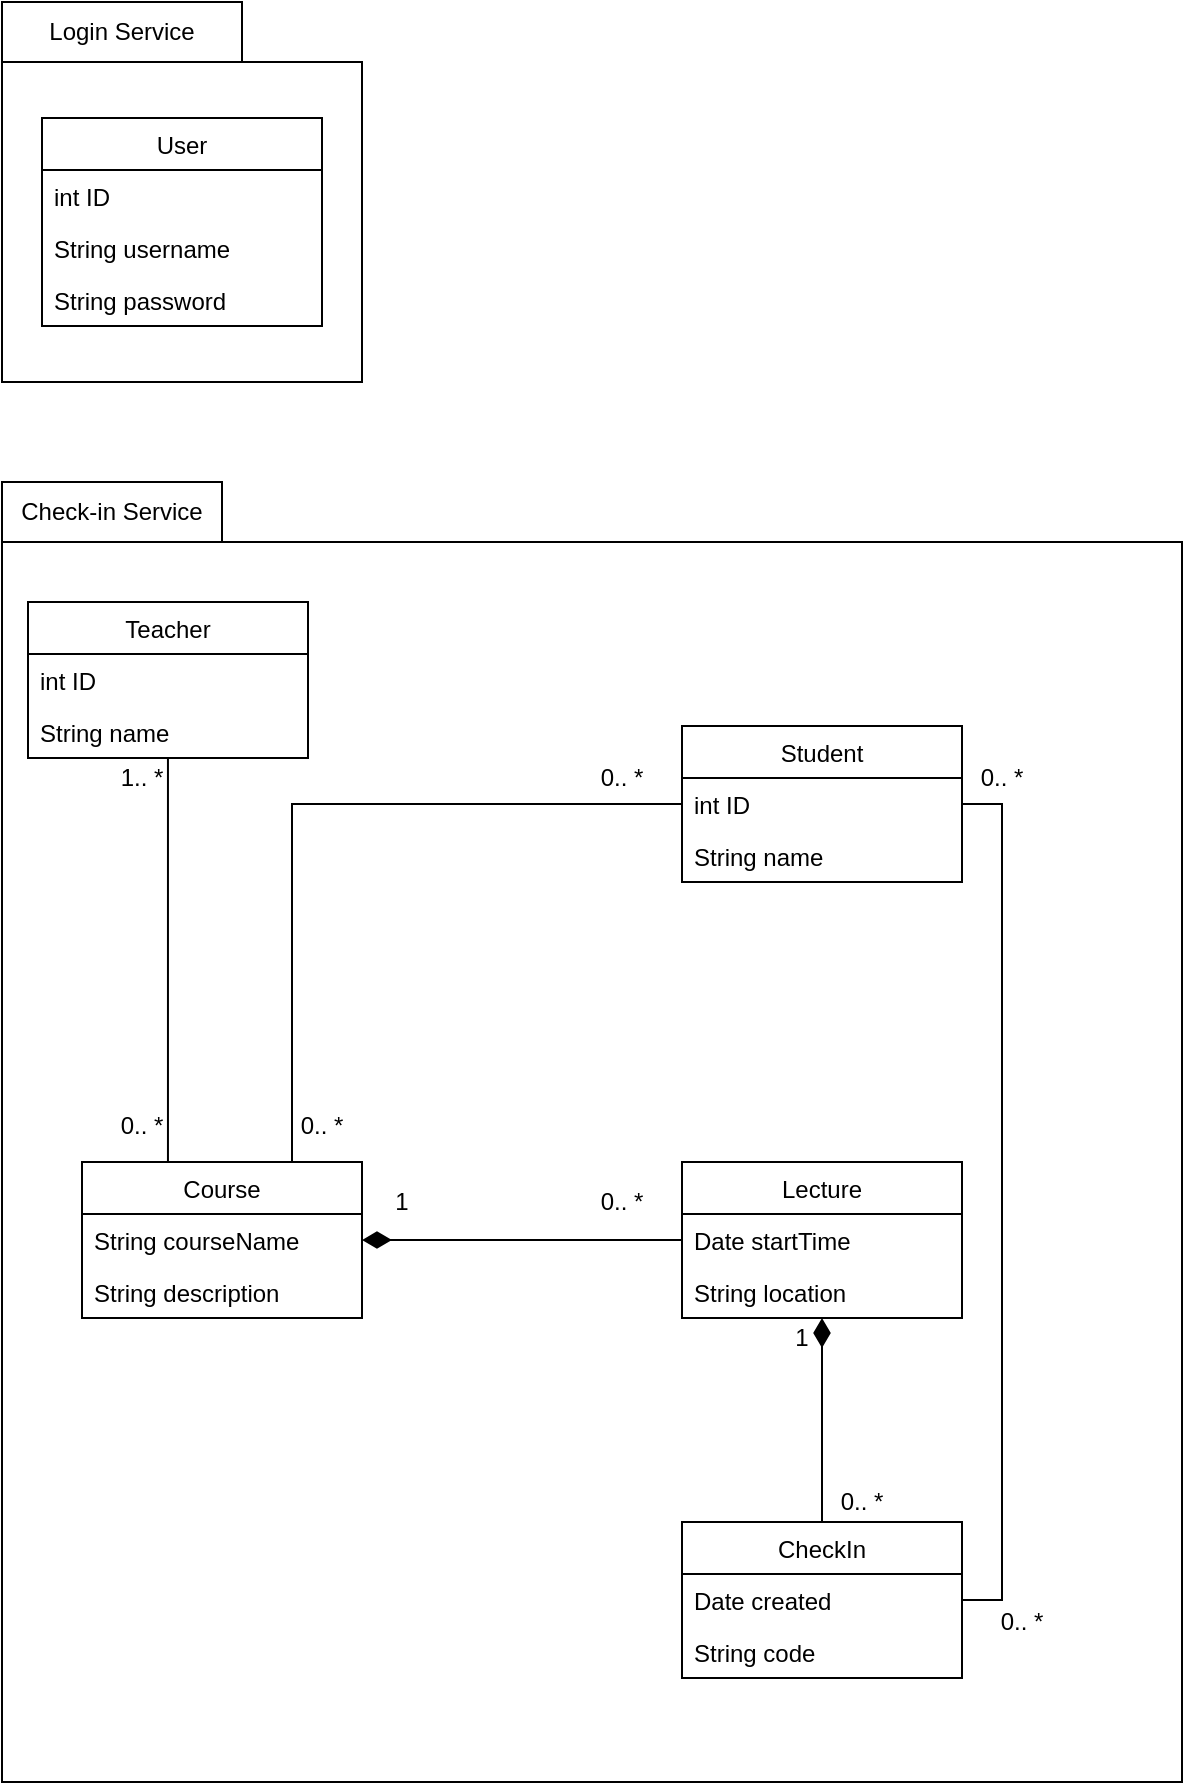 <mxfile version="15.3.1" type="github">
  <diagram id="C5RBs43oDa-KdzZeNtuy" name="Page-1">
    <mxGraphModel dx="1646" dy="891" grid="1" gridSize="10" guides="1" tooltips="1" connect="1" arrows="1" fold="1" page="1" pageScale="1" pageWidth="827" pageHeight="1169" math="0" shadow="0">
      <root>
        <mxCell id="WIyWlLk6GJQsqaUBKTNV-0" />
        <mxCell id="WIyWlLk6GJQsqaUBKTNV-1" parent="WIyWlLk6GJQsqaUBKTNV-0" />
        <mxCell id="OqyqbeQfo_utEwE19FD3-31" value="" style="rounded=0;whiteSpace=wrap;html=1;fillColor=none;" parent="WIyWlLk6GJQsqaUBKTNV-1" vertex="1">
          <mxGeometry x="50" y="80" width="180" height="160" as="geometry" />
        </mxCell>
        <mxCell id="OqyqbeQfo_utEwE19FD3-34" value="" style="rounded=0;whiteSpace=wrap;html=1;fillColor=none;" parent="WIyWlLk6GJQsqaUBKTNV-1" vertex="1">
          <mxGeometry x="50" y="320" width="590" height="620" as="geometry" />
        </mxCell>
        <mxCell id="mqfXWWTs0hodroWTHxcf-3" style="edgeStyle=orthogonalEdgeStyle;rounded=0;orthogonalLoop=1;jettySize=auto;html=1;entryX=0.5;entryY=0;entryDx=0;entryDy=0;startArrow=diamondThin;startFill=1;endArrow=none;endFill=0;endSize=12;exitX=0.5;exitY=1;exitDx=0;exitDy=0;startSize=12;" edge="1" parent="WIyWlLk6GJQsqaUBKTNV-1" source="mqfXWWTs0hodroWTHxcf-25" target="mqfXWWTs0hodroWTHxcf-30">
          <mxGeometry relative="1" as="geometry">
            <mxPoint x="740" y="711" as="sourcePoint" />
            <mxPoint x="460" y="780" as="targetPoint" />
          </mxGeometry>
        </mxCell>
        <mxCell id="OqyqbeQfo_utEwE19FD3-32" value="Login Service" style="rounded=0;whiteSpace=wrap;html=1;fillColor=none;" parent="WIyWlLk6GJQsqaUBKTNV-1" vertex="1">
          <mxGeometry x="50" y="50" width="120" height="30" as="geometry" />
        </mxCell>
        <mxCell id="OqyqbeQfo_utEwE19FD3-33" value="Check-in Service" style="rounded=0;whiteSpace=wrap;html=1;fillColor=none;" parent="WIyWlLk6GJQsqaUBKTNV-1" vertex="1">
          <mxGeometry x="50" y="290" width="110" height="30" as="geometry" />
        </mxCell>
        <mxCell id="OqyqbeQfo_utEwE19FD3-40" value="1" style="text;html=1;strokeColor=none;fillColor=none;align=center;verticalAlign=middle;whiteSpace=wrap;rounded=0;" parent="WIyWlLk6GJQsqaUBKTNV-1" vertex="1">
          <mxGeometry x="230" y="640" width="40" height="20" as="geometry" />
        </mxCell>
        <mxCell id="OqyqbeQfo_utEwE19FD3-41" value="0.. *" style="text;html=1;strokeColor=none;fillColor=none;align=center;verticalAlign=middle;whiteSpace=wrap;rounded=0;" parent="WIyWlLk6GJQsqaUBKTNV-1" vertex="1">
          <mxGeometry x="340" y="640" width="40" height="20" as="geometry" />
        </mxCell>
        <mxCell id="OqyqbeQfo_utEwE19FD3-46" value="0.. *" style="text;html=1;strokeColor=none;fillColor=none;align=center;verticalAlign=middle;whiteSpace=wrap;rounded=0;" parent="WIyWlLk6GJQsqaUBKTNV-1" vertex="1">
          <mxGeometry x="100" y="602" width="40" height="20" as="geometry" />
        </mxCell>
        <mxCell id="OqyqbeQfo_utEwE19FD3-47" value="1.. *" style="text;html=1;strokeColor=none;fillColor=none;align=center;verticalAlign=middle;whiteSpace=wrap;rounded=0;" parent="WIyWlLk6GJQsqaUBKTNV-1" vertex="1">
          <mxGeometry x="100" y="428" width="40" height="20" as="geometry" />
        </mxCell>
        <mxCell id="OqyqbeQfo_utEwE19FD3-48" value="0.. *" style="text;html=1;strokeColor=none;fillColor=none;align=center;verticalAlign=middle;whiteSpace=wrap;rounded=0;" parent="WIyWlLk6GJQsqaUBKTNV-1" vertex="1">
          <mxGeometry x="190" y="602" width="40" height="20" as="geometry" />
        </mxCell>
        <mxCell id="OqyqbeQfo_utEwE19FD3-57" value="1" style="text;html=1;strokeColor=none;fillColor=none;align=center;verticalAlign=middle;whiteSpace=wrap;rounded=0;" parent="WIyWlLk6GJQsqaUBKTNV-1" vertex="1">
          <mxGeometry x="430" y="708" width="40" height="20" as="geometry" />
        </mxCell>
        <mxCell id="OqyqbeQfo_utEwE19FD3-58" value="0.. *" style="text;html=1;strokeColor=none;fillColor=none;align=center;verticalAlign=middle;whiteSpace=wrap;rounded=0;" parent="WIyWlLk6GJQsqaUBKTNV-1" vertex="1">
          <mxGeometry x="460" y="790" width="40" height="20" as="geometry" />
        </mxCell>
        <mxCell id="OqyqbeQfo_utEwE19FD3-62" value="0.. *" style="text;html=1;strokeColor=none;fillColor=none;align=center;verticalAlign=middle;whiteSpace=wrap;rounded=0;" parent="WIyWlLk6GJQsqaUBKTNV-1" vertex="1">
          <mxGeometry x="530" y="428" width="40" height="20" as="geometry" />
        </mxCell>
        <mxCell id="OqyqbeQfo_utEwE19FD3-63" value="0.. *" style="text;html=1;strokeColor=none;fillColor=none;align=center;verticalAlign=middle;whiteSpace=wrap;rounded=0;" parent="WIyWlLk6GJQsqaUBKTNV-1" vertex="1">
          <mxGeometry x="540" y="850" width="40" height="20" as="geometry" />
        </mxCell>
        <mxCell id="mqfXWWTs0hodroWTHxcf-0" value="0.. *" style="text;html=1;strokeColor=none;fillColor=none;align=center;verticalAlign=middle;whiteSpace=wrap;rounded=0;" vertex="1" parent="WIyWlLk6GJQsqaUBKTNV-1">
          <mxGeometry x="340" y="428" width="40" height="20" as="geometry" />
        </mxCell>
        <mxCell id="mqfXWWTs0hodroWTHxcf-2" style="edgeStyle=orthogonalEdgeStyle;rounded=0;orthogonalLoop=1;jettySize=auto;html=1;entryX=0;entryY=0.5;entryDx=0;entryDy=0;startArrow=diamondThin;startFill=1;endArrow=none;endFill=0;endSize=12;exitX=1;exitY=0.5;exitDx=0;exitDy=0;startSize=12;" edge="1" parent="WIyWlLk6GJQsqaUBKTNV-1" source="mqfXWWTs0hodroWTHxcf-21" target="mqfXWWTs0hodroWTHxcf-26">
          <mxGeometry relative="1" as="geometry">
            <mxPoint x="220" y="661" as="sourcePoint" />
            <mxPoint x="380" y="661" as="targetPoint" />
          </mxGeometry>
        </mxCell>
        <mxCell id="mqfXWWTs0hodroWTHxcf-13" style="edgeStyle=orthogonalEdgeStyle;rounded=0;orthogonalLoop=1;jettySize=auto;html=1;entryX=0.307;entryY=0;entryDx=0;entryDy=0;startArrow=none;startFill=0;endArrow=none;endFill=0;endSize=12;entryPerimeter=0;" edge="1" parent="WIyWlLk6GJQsqaUBKTNV-1" source="mqfXWWTs0hodroWTHxcf-9" target="mqfXWWTs0hodroWTHxcf-20">
          <mxGeometry relative="1" as="geometry">
            <mxPoint x="140" y="570" as="targetPoint" />
          </mxGeometry>
        </mxCell>
        <mxCell id="mqfXWWTs0hodroWTHxcf-9" value="Teacher" style="swimlane;fontStyle=0;childLayout=stackLayout;horizontal=1;startSize=26;fillColor=none;horizontalStack=0;resizeParent=1;resizeParentMax=0;resizeLast=0;collapsible=1;marginBottom=0;" vertex="1" parent="WIyWlLk6GJQsqaUBKTNV-1">
          <mxGeometry x="63" y="350" width="140" height="78" as="geometry" />
        </mxCell>
        <mxCell id="mqfXWWTs0hodroWTHxcf-10" value="int ID" style="text;strokeColor=none;fillColor=none;align=left;verticalAlign=top;spacingLeft=4;spacingRight=4;overflow=hidden;rotatable=0;points=[[0,0.5],[1,0.5]];portConstraint=eastwest;" vertex="1" parent="mqfXWWTs0hodroWTHxcf-9">
          <mxGeometry y="26" width="140" height="26" as="geometry" />
        </mxCell>
        <mxCell id="mqfXWWTs0hodroWTHxcf-11" value="String name" style="text;strokeColor=none;fillColor=none;align=left;verticalAlign=top;spacingLeft=4;spacingRight=4;overflow=hidden;rotatable=0;points=[[0,0.5],[1,0.5]];portConstraint=eastwest;" vertex="1" parent="mqfXWWTs0hodroWTHxcf-9">
          <mxGeometry y="52" width="140" height="26" as="geometry" />
        </mxCell>
        <mxCell id="mqfXWWTs0hodroWTHxcf-17" style="edgeStyle=orthogonalEdgeStyle;rounded=0;orthogonalLoop=1;jettySize=auto;html=1;entryX=0.75;entryY=0;entryDx=0;entryDy=0;startArrow=none;startFill=0;endArrow=none;endFill=0;endSize=12;" edge="1" parent="WIyWlLk6GJQsqaUBKTNV-1" source="mqfXWWTs0hodroWTHxcf-14" target="mqfXWWTs0hodroWTHxcf-20">
          <mxGeometry relative="1" as="geometry">
            <mxPoint x="172" y="570" as="targetPoint" />
          </mxGeometry>
        </mxCell>
        <mxCell id="mqfXWWTs0hodroWTHxcf-14" value="Student" style="swimlane;fontStyle=0;childLayout=stackLayout;horizontal=1;startSize=26;fillColor=none;horizontalStack=0;resizeParent=1;resizeParentMax=0;resizeLast=0;collapsible=1;marginBottom=0;" vertex="1" parent="WIyWlLk6GJQsqaUBKTNV-1">
          <mxGeometry x="390" y="412" width="140" height="78" as="geometry" />
        </mxCell>
        <mxCell id="mqfXWWTs0hodroWTHxcf-15" value="int ID" style="text;strokeColor=none;fillColor=none;align=left;verticalAlign=top;spacingLeft=4;spacingRight=4;overflow=hidden;rotatable=0;points=[[0,0.5],[1,0.5]];portConstraint=eastwest;" vertex="1" parent="mqfXWWTs0hodroWTHxcf-14">
          <mxGeometry y="26" width="140" height="26" as="geometry" />
        </mxCell>
        <mxCell id="mqfXWWTs0hodroWTHxcf-16" value="String name" style="text;strokeColor=none;fillColor=none;align=left;verticalAlign=top;spacingLeft=4;spacingRight=4;overflow=hidden;rotatable=0;points=[[0,0.5],[1,0.5]];portConstraint=eastwest;" vertex="1" parent="mqfXWWTs0hodroWTHxcf-14">
          <mxGeometry y="52" width="140" height="26" as="geometry" />
        </mxCell>
        <mxCell id="mqfXWWTs0hodroWTHxcf-19" style="edgeStyle=orthogonalEdgeStyle;rounded=0;orthogonalLoop=1;jettySize=auto;html=1;exitX=1;exitY=0.5;exitDx=0;exitDy=0;entryX=1;entryY=0.5;entryDx=0;entryDy=0;startArrow=none;startFill=0;endArrow=none;endFill=0;endSize=12;" edge="1" parent="WIyWlLk6GJQsqaUBKTNV-1" source="mqfXWWTs0hodroWTHxcf-15" target="mqfXWWTs0hodroWTHxcf-31">
          <mxGeometry relative="1" as="geometry">
            <mxPoint x="540" y="845" as="targetPoint" />
          </mxGeometry>
        </mxCell>
        <mxCell id="mqfXWWTs0hodroWTHxcf-20" value="Course" style="swimlane;fontStyle=0;childLayout=stackLayout;horizontal=1;startSize=26;fillColor=none;horizontalStack=0;resizeParent=1;resizeParentMax=0;resizeLast=0;collapsible=1;marginBottom=0;" vertex="1" parent="WIyWlLk6GJQsqaUBKTNV-1">
          <mxGeometry x="90" y="630" width="140" height="78" as="geometry" />
        </mxCell>
        <mxCell id="mqfXWWTs0hodroWTHxcf-21" value="String courseName" style="text;strokeColor=none;fillColor=none;align=left;verticalAlign=top;spacingLeft=4;spacingRight=4;overflow=hidden;rotatable=0;points=[[0,0.5],[1,0.5]];portConstraint=eastwest;" vertex="1" parent="mqfXWWTs0hodroWTHxcf-20">
          <mxGeometry y="26" width="140" height="26" as="geometry" />
        </mxCell>
        <mxCell id="mqfXWWTs0hodroWTHxcf-22" value="String description" style="text;strokeColor=none;fillColor=none;align=left;verticalAlign=top;spacingLeft=4;spacingRight=4;overflow=hidden;rotatable=0;points=[[0,0.5],[1,0.5]];portConstraint=eastwest;" vertex="1" parent="mqfXWWTs0hodroWTHxcf-20">
          <mxGeometry y="52" width="140" height="26" as="geometry" />
        </mxCell>
        <mxCell id="mqfXWWTs0hodroWTHxcf-25" value="Lecture" style="swimlane;fontStyle=0;childLayout=stackLayout;horizontal=1;startSize=26;fillColor=none;horizontalStack=0;resizeParent=1;resizeParentMax=0;resizeLast=0;collapsible=1;marginBottom=0;" vertex="1" parent="WIyWlLk6GJQsqaUBKTNV-1">
          <mxGeometry x="390" y="630" width="140" height="78" as="geometry" />
        </mxCell>
        <mxCell id="mqfXWWTs0hodroWTHxcf-26" value="Date startTime" style="text;strokeColor=none;fillColor=none;align=left;verticalAlign=top;spacingLeft=4;spacingRight=4;overflow=hidden;rotatable=0;points=[[0,0.5],[1,0.5]];portConstraint=eastwest;" vertex="1" parent="mqfXWWTs0hodroWTHxcf-25">
          <mxGeometry y="26" width="140" height="26" as="geometry" />
        </mxCell>
        <mxCell id="mqfXWWTs0hodroWTHxcf-27" value="String location" style="text;strokeColor=none;fillColor=none;align=left;verticalAlign=top;spacingLeft=4;spacingRight=4;overflow=hidden;rotatable=0;points=[[0,0.5],[1,0.5]];portConstraint=eastwest;" vertex="1" parent="mqfXWWTs0hodroWTHxcf-25">
          <mxGeometry y="52" width="140" height="26" as="geometry" />
        </mxCell>
        <mxCell id="mqfXWWTs0hodroWTHxcf-30" value="CheckIn" style="swimlane;fontStyle=0;childLayout=stackLayout;horizontal=1;startSize=26;fillColor=none;horizontalStack=0;resizeParent=1;resizeParentMax=0;resizeLast=0;collapsible=1;marginBottom=0;" vertex="1" parent="WIyWlLk6GJQsqaUBKTNV-1">
          <mxGeometry x="390" y="810" width="140" height="78" as="geometry" />
        </mxCell>
        <mxCell id="mqfXWWTs0hodroWTHxcf-31" value="Date created" style="text;strokeColor=none;fillColor=none;align=left;verticalAlign=top;spacingLeft=4;spacingRight=4;overflow=hidden;rotatable=0;points=[[0,0.5],[1,0.5]];portConstraint=eastwest;" vertex="1" parent="mqfXWWTs0hodroWTHxcf-30">
          <mxGeometry y="26" width="140" height="26" as="geometry" />
        </mxCell>
        <mxCell id="mqfXWWTs0hodroWTHxcf-32" value="String code" style="text;strokeColor=none;fillColor=none;align=left;verticalAlign=top;spacingLeft=4;spacingRight=4;overflow=hidden;rotatable=0;points=[[0,0.5],[1,0.5]];portConstraint=eastwest;" vertex="1" parent="mqfXWWTs0hodroWTHxcf-30">
          <mxGeometry y="52" width="140" height="26" as="geometry" />
        </mxCell>
        <mxCell id="mqfXWWTs0hodroWTHxcf-34" value="User" style="swimlane;fontStyle=0;childLayout=stackLayout;horizontal=1;startSize=26;fillColor=none;horizontalStack=0;resizeParent=1;resizeParentMax=0;resizeLast=0;collapsible=1;marginBottom=0;" vertex="1" parent="WIyWlLk6GJQsqaUBKTNV-1">
          <mxGeometry x="70" y="108" width="140" height="104" as="geometry" />
        </mxCell>
        <mxCell id="mqfXWWTs0hodroWTHxcf-35" value="int ID" style="text;strokeColor=none;fillColor=none;align=left;verticalAlign=top;spacingLeft=4;spacingRight=4;overflow=hidden;rotatable=0;points=[[0,0.5],[1,0.5]];portConstraint=eastwest;" vertex="1" parent="mqfXWWTs0hodroWTHxcf-34">
          <mxGeometry y="26" width="140" height="26" as="geometry" />
        </mxCell>
        <mxCell id="mqfXWWTs0hodroWTHxcf-36" value="String username" style="text;strokeColor=none;fillColor=none;align=left;verticalAlign=top;spacingLeft=4;spacingRight=4;overflow=hidden;rotatable=0;points=[[0,0.5],[1,0.5]];portConstraint=eastwest;" vertex="1" parent="mqfXWWTs0hodroWTHxcf-34">
          <mxGeometry y="52" width="140" height="26" as="geometry" />
        </mxCell>
        <mxCell id="mqfXWWTs0hodroWTHxcf-37" value="String password" style="text;strokeColor=none;fillColor=none;align=left;verticalAlign=top;spacingLeft=4;spacingRight=4;overflow=hidden;rotatable=0;points=[[0,0.5],[1,0.5]];portConstraint=eastwest;" vertex="1" parent="mqfXWWTs0hodroWTHxcf-34">
          <mxGeometry y="78" width="140" height="26" as="geometry" />
        </mxCell>
      </root>
    </mxGraphModel>
  </diagram>
</mxfile>
